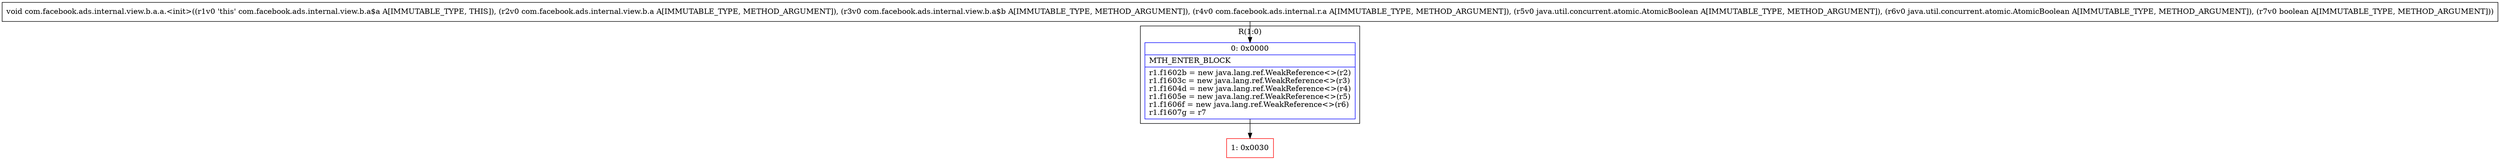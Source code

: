 digraph "CFG forcom.facebook.ads.internal.view.b.a.a.\<init\>(Lcom\/facebook\/ads\/internal\/view\/b\/a;Lcom\/facebook\/ads\/internal\/view\/b\/a$b;Lcom\/facebook\/ads\/internal\/r\/a;Ljava\/util\/concurrent\/atomic\/AtomicBoolean;Ljava\/util\/concurrent\/atomic\/AtomicBoolean;Z)V" {
subgraph cluster_Region_717997028 {
label = "R(1:0)";
node [shape=record,color=blue];
Node_0 [shape=record,label="{0\:\ 0x0000|MTH_ENTER_BLOCK\l|r1.f1602b = new java.lang.ref.WeakReference\<\>(r2)\lr1.f1603c = new java.lang.ref.WeakReference\<\>(r3)\lr1.f1604d = new java.lang.ref.WeakReference\<\>(r4)\lr1.f1605e = new java.lang.ref.WeakReference\<\>(r5)\lr1.f1606f = new java.lang.ref.WeakReference\<\>(r6)\lr1.f1607g = r7\l}"];
}
Node_1 [shape=record,color=red,label="{1\:\ 0x0030}"];
MethodNode[shape=record,label="{void com.facebook.ads.internal.view.b.a.a.\<init\>((r1v0 'this' com.facebook.ads.internal.view.b.a$a A[IMMUTABLE_TYPE, THIS]), (r2v0 com.facebook.ads.internal.view.b.a A[IMMUTABLE_TYPE, METHOD_ARGUMENT]), (r3v0 com.facebook.ads.internal.view.b.a$b A[IMMUTABLE_TYPE, METHOD_ARGUMENT]), (r4v0 com.facebook.ads.internal.r.a A[IMMUTABLE_TYPE, METHOD_ARGUMENT]), (r5v0 java.util.concurrent.atomic.AtomicBoolean A[IMMUTABLE_TYPE, METHOD_ARGUMENT]), (r6v0 java.util.concurrent.atomic.AtomicBoolean A[IMMUTABLE_TYPE, METHOD_ARGUMENT]), (r7v0 boolean A[IMMUTABLE_TYPE, METHOD_ARGUMENT])) }"];
MethodNode -> Node_0;
Node_0 -> Node_1;
}

